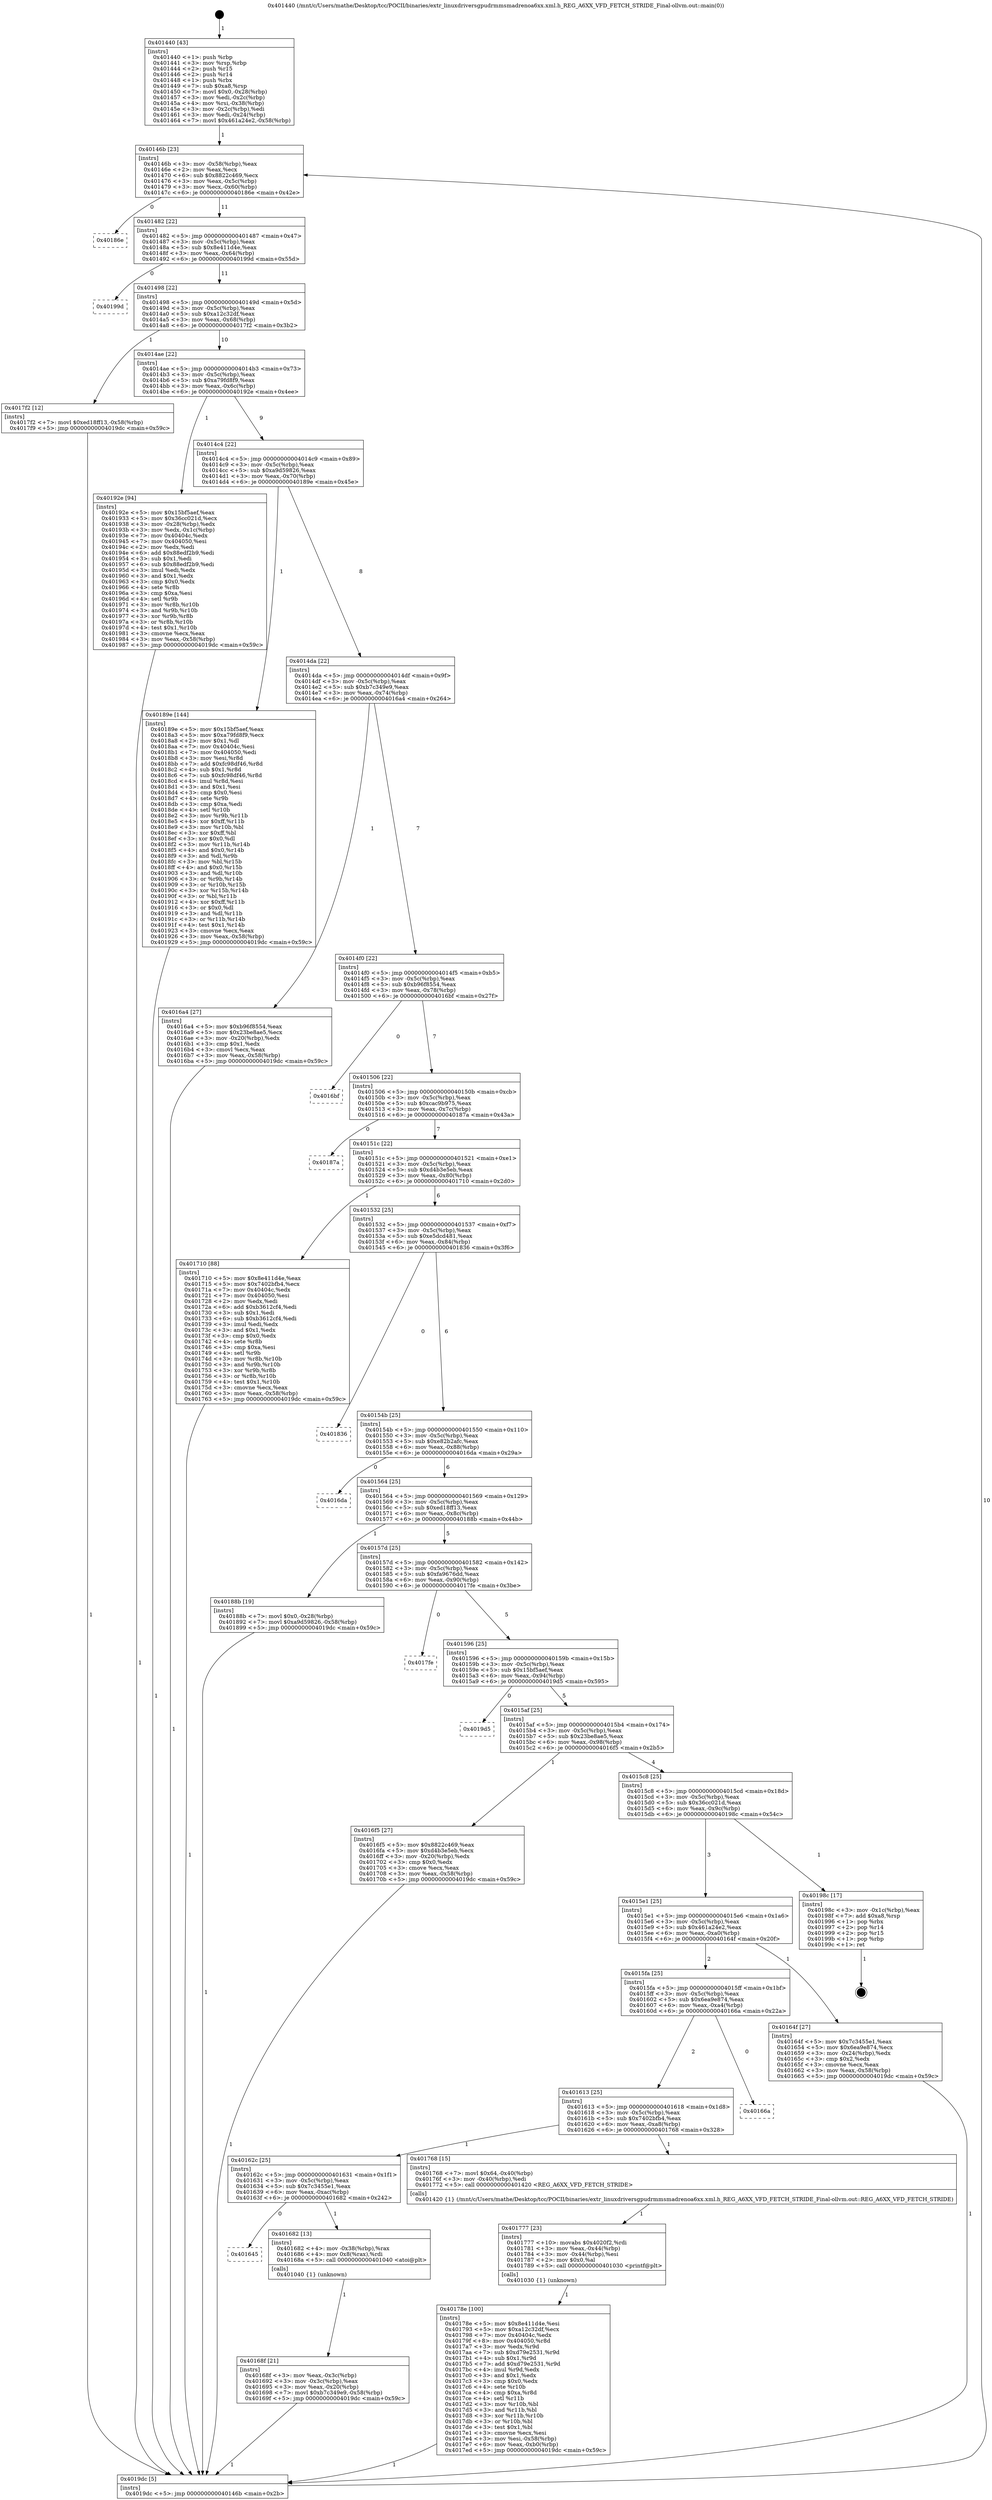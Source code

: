 digraph "0x401440" {
  label = "0x401440 (/mnt/c/Users/mathe/Desktop/tcc/POCII/binaries/extr_linuxdriversgpudrmmsmadrenoa6xx.xml.h_REG_A6XX_VFD_FETCH_STRIDE_Final-ollvm.out::main(0))"
  labelloc = "t"
  node[shape=record]

  Entry [label="",width=0.3,height=0.3,shape=circle,fillcolor=black,style=filled]
  "0x40146b" [label="{
     0x40146b [23]\l
     | [instrs]\l
     &nbsp;&nbsp;0x40146b \<+3\>: mov -0x58(%rbp),%eax\l
     &nbsp;&nbsp;0x40146e \<+2\>: mov %eax,%ecx\l
     &nbsp;&nbsp;0x401470 \<+6\>: sub $0x8822c469,%ecx\l
     &nbsp;&nbsp;0x401476 \<+3\>: mov %eax,-0x5c(%rbp)\l
     &nbsp;&nbsp;0x401479 \<+3\>: mov %ecx,-0x60(%rbp)\l
     &nbsp;&nbsp;0x40147c \<+6\>: je 000000000040186e \<main+0x42e\>\l
  }"]
  "0x40186e" [label="{
     0x40186e\l
  }", style=dashed]
  "0x401482" [label="{
     0x401482 [22]\l
     | [instrs]\l
     &nbsp;&nbsp;0x401482 \<+5\>: jmp 0000000000401487 \<main+0x47\>\l
     &nbsp;&nbsp;0x401487 \<+3\>: mov -0x5c(%rbp),%eax\l
     &nbsp;&nbsp;0x40148a \<+5\>: sub $0x8e411d4e,%eax\l
     &nbsp;&nbsp;0x40148f \<+3\>: mov %eax,-0x64(%rbp)\l
     &nbsp;&nbsp;0x401492 \<+6\>: je 000000000040199d \<main+0x55d\>\l
  }"]
  Exit [label="",width=0.3,height=0.3,shape=circle,fillcolor=black,style=filled,peripheries=2]
  "0x40199d" [label="{
     0x40199d\l
  }", style=dashed]
  "0x401498" [label="{
     0x401498 [22]\l
     | [instrs]\l
     &nbsp;&nbsp;0x401498 \<+5\>: jmp 000000000040149d \<main+0x5d\>\l
     &nbsp;&nbsp;0x40149d \<+3\>: mov -0x5c(%rbp),%eax\l
     &nbsp;&nbsp;0x4014a0 \<+5\>: sub $0xa12c32df,%eax\l
     &nbsp;&nbsp;0x4014a5 \<+3\>: mov %eax,-0x68(%rbp)\l
     &nbsp;&nbsp;0x4014a8 \<+6\>: je 00000000004017f2 \<main+0x3b2\>\l
  }"]
  "0x40178e" [label="{
     0x40178e [100]\l
     | [instrs]\l
     &nbsp;&nbsp;0x40178e \<+5\>: mov $0x8e411d4e,%esi\l
     &nbsp;&nbsp;0x401793 \<+5\>: mov $0xa12c32df,%ecx\l
     &nbsp;&nbsp;0x401798 \<+7\>: mov 0x40404c,%edx\l
     &nbsp;&nbsp;0x40179f \<+8\>: mov 0x404050,%r8d\l
     &nbsp;&nbsp;0x4017a7 \<+3\>: mov %edx,%r9d\l
     &nbsp;&nbsp;0x4017aa \<+7\>: sub $0xd79e2531,%r9d\l
     &nbsp;&nbsp;0x4017b1 \<+4\>: sub $0x1,%r9d\l
     &nbsp;&nbsp;0x4017b5 \<+7\>: add $0xd79e2531,%r9d\l
     &nbsp;&nbsp;0x4017bc \<+4\>: imul %r9d,%edx\l
     &nbsp;&nbsp;0x4017c0 \<+3\>: and $0x1,%edx\l
     &nbsp;&nbsp;0x4017c3 \<+3\>: cmp $0x0,%edx\l
     &nbsp;&nbsp;0x4017c6 \<+4\>: sete %r10b\l
     &nbsp;&nbsp;0x4017ca \<+4\>: cmp $0xa,%r8d\l
     &nbsp;&nbsp;0x4017ce \<+4\>: setl %r11b\l
     &nbsp;&nbsp;0x4017d2 \<+3\>: mov %r10b,%bl\l
     &nbsp;&nbsp;0x4017d5 \<+3\>: and %r11b,%bl\l
     &nbsp;&nbsp;0x4017d8 \<+3\>: xor %r11b,%r10b\l
     &nbsp;&nbsp;0x4017db \<+3\>: or %r10b,%bl\l
     &nbsp;&nbsp;0x4017de \<+3\>: test $0x1,%bl\l
     &nbsp;&nbsp;0x4017e1 \<+3\>: cmovne %ecx,%esi\l
     &nbsp;&nbsp;0x4017e4 \<+3\>: mov %esi,-0x58(%rbp)\l
     &nbsp;&nbsp;0x4017e7 \<+6\>: mov %eax,-0xb0(%rbp)\l
     &nbsp;&nbsp;0x4017ed \<+5\>: jmp 00000000004019dc \<main+0x59c\>\l
  }"]
  "0x4017f2" [label="{
     0x4017f2 [12]\l
     | [instrs]\l
     &nbsp;&nbsp;0x4017f2 \<+7\>: movl $0xed18ff13,-0x58(%rbp)\l
     &nbsp;&nbsp;0x4017f9 \<+5\>: jmp 00000000004019dc \<main+0x59c\>\l
  }"]
  "0x4014ae" [label="{
     0x4014ae [22]\l
     | [instrs]\l
     &nbsp;&nbsp;0x4014ae \<+5\>: jmp 00000000004014b3 \<main+0x73\>\l
     &nbsp;&nbsp;0x4014b3 \<+3\>: mov -0x5c(%rbp),%eax\l
     &nbsp;&nbsp;0x4014b6 \<+5\>: sub $0xa79fd8f9,%eax\l
     &nbsp;&nbsp;0x4014bb \<+3\>: mov %eax,-0x6c(%rbp)\l
     &nbsp;&nbsp;0x4014be \<+6\>: je 000000000040192e \<main+0x4ee\>\l
  }"]
  "0x401777" [label="{
     0x401777 [23]\l
     | [instrs]\l
     &nbsp;&nbsp;0x401777 \<+10\>: movabs $0x4020f2,%rdi\l
     &nbsp;&nbsp;0x401781 \<+3\>: mov %eax,-0x44(%rbp)\l
     &nbsp;&nbsp;0x401784 \<+3\>: mov -0x44(%rbp),%esi\l
     &nbsp;&nbsp;0x401787 \<+2\>: mov $0x0,%al\l
     &nbsp;&nbsp;0x401789 \<+5\>: call 0000000000401030 \<printf@plt\>\l
     | [calls]\l
     &nbsp;&nbsp;0x401030 \{1\} (unknown)\l
  }"]
  "0x40192e" [label="{
     0x40192e [94]\l
     | [instrs]\l
     &nbsp;&nbsp;0x40192e \<+5\>: mov $0x15bf5aef,%eax\l
     &nbsp;&nbsp;0x401933 \<+5\>: mov $0x36cc021d,%ecx\l
     &nbsp;&nbsp;0x401938 \<+3\>: mov -0x28(%rbp),%edx\l
     &nbsp;&nbsp;0x40193b \<+3\>: mov %edx,-0x1c(%rbp)\l
     &nbsp;&nbsp;0x40193e \<+7\>: mov 0x40404c,%edx\l
     &nbsp;&nbsp;0x401945 \<+7\>: mov 0x404050,%esi\l
     &nbsp;&nbsp;0x40194c \<+2\>: mov %edx,%edi\l
     &nbsp;&nbsp;0x40194e \<+6\>: add $0x88edf2b9,%edi\l
     &nbsp;&nbsp;0x401954 \<+3\>: sub $0x1,%edi\l
     &nbsp;&nbsp;0x401957 \<+6\>: sub $0x88edf2b9,%edi\l
     &nbsp;&nbsp;0x40195d \<+3\>: imul %edi,%edx\l
     &nbsp;&nbsp;0x401960 \<+3\>: and $0x1,%edx\l
     &nbsp;&nbsp;0x401963 \<+3\>: cmp $0x0,%edx\l
     &nbsp;&nbsp;0x401966 \<+4\>: sete %r8b\l
     &nbsp;&nbsp;0x40196a \<+3\>: cmp $0xa,%esi\l
     &nbsp;&nbsp;0x40196d \<+4\>: setl %r9b\l
     &nbsp;&nbsp;0x401971 \<+3\>: mov %r8b,%r10b\l
     &nbsp;&nbsp;0x401974 \<+3\>: and %r9b,%r10b\l
     &nbsp;&nbsp;0x401977 \<+3\>: xor %r9b,%r8b\l
     &nbsp;&nbsp;0x40197a \<+3\>: or %r8b,%r10b\l
     &nbsp;&nbsp;0x40197d \<+4\>: test $0x1,%r10b\l
     &nbsp;&nbsp;0x401981 \<+3\>: cmovne %ecx,%eax\l
     &nbsp;&nbsp;0x401984 \<+3\>: mov %eax,-0x58(%rbp)\l
     &nbsp;&nbsp;0x401987 \<+5\>: jmp 00000000004019dc \<main+0x59c\>\l
  }"]
  "0x4014c4" [label="{
     0x4014c4 [22]\l
     | [instrs]\l
     &nbsp;&nbsp;0x4014c4 \<+5\>: jmp 00000000004014c9 \<main+0x89\>\l
     &nbsp;&nbsp;0x4014c9 \<+3\>: mov -0x5c(%rbp),%eax\l
     &nbsp;&nbsp;0x4014cc \<+5\>: sub $0xa9d59826,%eax\l
     &nbsp;&nbsp;0x4014d1 \<+3\>: mov %eax,-0x70(%rbp)\l
     &nbsp;&nbsp;0x4014d4 \<+6\>: je 000000000040189e \<main+0x45e\>\l
  }"]
  "0x40168f" [label="{
     0x40168f [21]\l
     | [instrs]\l
     &nbsp;&nbsp;0x40168f \<+3\>: mov %eax,-0x3c(%rbp)\l
     &nbsp;&nbsp;0x401692 \<+3\>: mov -0x3c(%rbp),%eax\l
     &nbsp;&nbsp;0x401695 \<+3\>: mov %eax,-0x20(%rbp)\l
     &nbsp;&nbsp;0x401698 \<+7\>: movl $0xb7c349e9,-0x58(%rbp)\l
     &nbsp;&nbsp;0x40169f \<+5\>: jmp 00000000004019dc \<main+0x59c\>\l
  }"]
  "0x40189e" [label="{
     0x40189e [144]\l
     | [instrs]\l
     &nbsp;&nbsp;0x40189e \<+5\>: mov $0x15bf5aef,%eax\l
     &nbsp;&nbsp;0x4018a3 \<+5\>: mov $0xa79fd8f9,%ecx\l
     &nbsp;&nbsp;0x4018a8 \<+2\>: mov $0x1,%dl\l
     &nbsp;&nbsp;0x4018aa \<+7\>: mov 0x40404c,%esi\l
     &nbsp;&nbsp;0x4018b1 \<+7\>: mov 0x404050,%edi\l
     &nbsp;&nbsp;0x4018b8 \<+3\>: mov %esi,%r8d\l
     &nbsp;&nbsp;0x4018bb \<+7\>: add $0xfc98df46,%r8d\l
     &nbsp;&nbsp;0x4018c2 \<+4\>: sub $0x1,%r8d\l
     &nbsp;&nbsp;0x4018c6 \<+7\>: sub $0xfc98df46,%r8d\l
     &nbsp;&nbsp;0x4018cd \<+4\>: imul %r8d,%esi\l
     &nbsp;&nbsp;0x4018d1 \<+3\>: and $0x1,%esi\l
     &nbsp;&nbsp;0x4018d4 \<+3\>: cmp $0x0,%esi\l
     &nbsp;&nbsp;0x4018d7 \<+4\>: sete %r9b\l
     &nbsp;&nbsp;0x4018db \<+3\>: cmp $0xa,%edi\l
     &nbsp;&nbsp;0x4018de \<+4\>: setl %r10b\l
     &nbsp;&nbsp;0x4018e2 \<+3\>: mov %r9b,%r11b\l
     &nbsp;&nbsp;0x4018e5 \<+4\>: xor $0xff,%r11b\l
     &nbsp;&nbsp;0x4018e9 \<+3\>: mov %r10b,%bl\l
     &nbsp;&nbsp;0x4018ec \<+3\>: xor $0xff,%bl\l
     &nbsp;&nbsp;0x4018ef \<+3\>: xor $0x0,%dl\l
     &nbsp;&nbsp;0x4018f2 \<+3\>: mov %r11b,%r14b\l
     &nbsp;&nbsp;0x4018f5 \<+4\>: and $0x0,%r14b\l
     &nbsp;&nbsp;0x4018f9 \<+3\>: and %dl,%r9b\l
     &nbsp;&nbsp;0x4018fc \<+3\>: mov %bl,%r15b\l
     &nbsp;&nbsp;0x4018ff \<+4\>: and $0x0,%r15b\l
     &nbsp;&nbsp;0x401903 \<+3\>: and %dl,%r10b\l
     &nbsp;&nbsp;0x401906 \<+3\>: or %r9b,%r14b\l
     &nbsp;&nbsp;0x401909 \<+3\>: or %r10b,%r15b\l
     &nbsp;&nbsp;0x40190c \<+3\>: xor %r15b,%r14b\l
     &nbsp;&nbsp;0x40190f \<+3\>: or %bl,%r11b\l
     &nbsp;&nbsp;0x401912 \<+4\>: xor $0xff,%r11b\l
     &nbsp;&nbsp;0x401916 \<+3\>: or $0x0,%dl\l
     &nbsp;&nbsp;0x401919 \<+3\>: and %dl,%r11b\l
     &nbsp;&nbsp;0x40191c \<+3\>: or %r11b,%r14b\l
     &nbsp;&nbsp;0x40191f \<+4\>: test $0x1,%r14b\l
     &nbsp;&nbsp;0x401923 \<+3\>: cmovne %ecx,%eax\l
     &nbsp;&nbsp;0x401926 \<+3\>: mov %eax,-0x58(%rbp)\l
     &nbsp;&nbsp;0x401929 \<+5\>: jmp 00000000004019dc \<main+0x59c\>\l
  }"]
  "0x4014da" [label="{
     0x4014da [22]\l
     | [instrs]\l
     &nbsp;&nbsp;0x4014da \<+5\>: jmp 00000000004014df \<main+0x9f\>\l
     &nbsp;&nbsp;0x4014df \<+3\>: mov -0x5c(%rbp),%eax\l
     &nbsp;&nbsp;0x4014e2 \<+5\>: sub $0xb7c349e9,%eax\l
     &nbsp;&nbsp;0x4014e7 \<+3\>: mov %eax,-0x74(%rbp)\l
     &nbsp;&nbsp;0x4014ea \<+6\>: je 00000000004016a4 \<main+0x264\>\l
  }"]
  "0x401645" [label="{
     0x401645\l
  }", style=dashed]
  "0x4016a4" [label="{
     0x4016a4 [27]\l
     | [instrs]\l
     &nbsp;&nbsp;0x4016a4 \<+5\>: mov $0xb96f8554,%eax\l
     &nbsp;&nbsp;0x4016a9 \<+5\>: mov $0x23be8ae5,%ecx\l
     &nbsp;&nbsp;0x4016ae \<+3\>: mov -0x20(%rbp),%edx\l
     &nbsp;&nbsp;0x4016b1 \<+3\>: cmp $0x1,%edx\l
     &nbsp;&nbsp;0x4016b4 \<+3\>: cmovl %ecx,%eax\l
     &nbsp;&nbsp;0x4016b7 \<+3\>: mov %eax,-0x58(%rbp)\l
     &nbsp;&nbsp;0x4016ba \<+5\>: jmp 00000000004019dc \<main+0x59c\>\l
  }"]
  "0x4014f0" [label="{
     0x4014f0 [22]\l
     | [instrs]\l
     &nbsp;&nbsp;0x4014f0 \<+5\>: jmp 00000000004014f5 \<main+0xb5\>\l
     &nbsp;&nbsp;0x4014f5 \<+3\>: mov -0x5c(%rbp),%eax\l
     &nbsp;&nbsp;0x4014f8 \<+5\>: sub $0xb96f8554,%eax\l
     &nbsp;&nbsp;0x4014fd \<+3\>: mov %eax,-0x78(%rbp)\l
     &nbsp;&nbsp;0x401500 \<+6\>: je 00000000004016bf \<main+0x27f\>\l
  }"]
  "0x401682" [label="{
     0x401682 [13]\l
     | [instrs]\l
     &nbsp;&nbsp;0x401682 \<+4\>: mov -0x38(%rbp),%rax\l
     &nbsp;&nbsp;0x401686 \<+4\>: mov 0x8(%rax),%rdi\l
     &nbsp;&nbsp;0x40168a \<+5\>: call 0000000000401040 \<atoi@plt\>\l
     | [calls]\l
     &nbsp;&nbsp;0x401040 \{1\} (unknown)\l
  }"]
  "0x4016bf" [label="{
     0x4016bf\l
  }", style=dashed]
  "0x401506" [label="{
     0x401506 [22]\l
     | [instrs]\l
     &nbsp;&nbsp;0x401506 \<+5\>: jmp 000000000040150b \<main+0xcb\>\l
     &nbsp;&nbsp;0x40150b \<+3\>: mov -0x5c(%rbp),%eax\l
     &nbsp;&nbsp;0x40150e \<+5\>: sub $0xcac9b975,%eax\l
     &nbsp;&nbsp;0x401513 \<+3\>: mov %eax,-0x7c(%rbp)\l
     &nbsp;&nbsp;0x401516 \<+6\>: je 000000000040187a \<main+0x43a\>\l
  }"]
  "0x40162c" [label="{
     0x40162c [25]\l
     | [instrs]\l
     &nbsp;&nbsp;0x40162c \<+5\>: jmp 0000000000401631 \<main+0x1f1\>\l
     &nbsp;&nbsp;0x401631 \<+3\>: mov -0x5c(%rbp),%eax\l
     &nbsp;&nbsp;0x401634 \<+5\>: sub $0x7c3455e1,%eax\l
     &nbsp;&nbsp;0x401639 \<+6\>: mov %eax,-0xac(%rbp)\l
     &nbsp;&nbsp;0x40163f \<+6\>: je 0000000000401682 \<main+0x242\>\l
  }"]
  "0x40187a" [label="{
     0x40187a\l
  }", style=dashed]
  "0x40151c" [label="{
     0x40151c [22]\l
     | [instrs]\l
     &nbsp;&nbsp;0x40151c \<+5\>: jmp 0000000000401521 \<main+0xe1\>\l
     &nbsp;&nbsp;0x401521 \<+3\>: mov -0x5c(%rbp),%eax\l
     &nbsp;&nbsp;0x401524 \<+5\>: sub $0xd4b3e5eb,%eax\l
     &nbsp;&nbsp;0x401529 \<+3\>: mov %eax,-0x80(%rbp)\l
     &nbsp;&nbsp;0x40152c \<+6\>: je 0000000000401710 \<main+0x2d0\>\l
  }"]
  "0x401768" [label="{
     0x401768 [15]\l
     | [instrs]\l
     &nbsp;&nbsp;0x401768 \<+7\>: movl $0x64,-0x40(%rbp)\l
     &nbsp;&nbsp;0x40176f \<+3\>: mov -0x40(%rbp),%edi\l
     &nbsp;&nbsp;0x401772 \<+5\>: call 0000000000401420 \<REG_A6XX_VFD_FETCH_STRIDE\>\l
     | [calls]\l
     &nbsp;&nbsp;0x401420 \{1\} (/mnt/c/Users/mathe/Desktop/tcc/POCII/binaries/extr_linuxdriversgpudrmmsmadrenoa6xx.xml.h_REG_A6XX_VFD_FETCH_STRIDE_Final-ollvm.out::REG_A6XX_VFD_FETCH_STRIDE)\l
  }"]
  "0x401710" [label="{
     0x401710 [88]\l
     | [instrs]\l
     &nbsp;&nbsp;0x401710 \<+5\>: mov $0x8e411d4e,%eax\l
     &nbsp;&nbsp;0x401715 \<+5\>: mov $0x7402bfb4,%ecx\l
     &nbsp;&nbsp;0x40171a \<+7\>: mov 0x40404c,%edx\l
     &nbsp;&nbsp;0x401721 \<+7\>: mov 0x404050,%esi\l
     &nbsp;&nbsp;0x401728 \<+2\>: mov %edx,%edi\l
     &nbsp;&nbsp;0x40172a \<+6\>: add $0xb3612cf4,%edi\l
     &nbsp;&nbsp;0x401730 \<+3\>: sub $0x1,%edi\l
     &nbsp;&nbsp;0x401733 \<+6\>: sub $0xb3612cf4,%edi\l
     &nbsp;&nbsp;0x401739 \<+3\>: imul %edi,%edx\l
     &nbsp;&nbsp;0x40173c \<+3\>: and $0x1,%edx\l
     &nbsp;&nbsp;0x40173f \<+3\>: cmp $0x0,%edx\l
     &nbsp;&nbsp;0x401742 \<+4\>: sete %r8b\l
     &nbsp;&nbsp;0x401746 \<+3\>: cmp $0xa,%esi\l
     &nbsp;&nbsp;0x401749 \<+4\>: setl %r9b\l
     &nbsp;&nbsp;0x40174d \<+3\>: mov %r8b,%r10b\l
     &nbsp;&nbsp;0x401750 \<+3\>: and %r9b,%r10b\l
     &nbsp;&nbsp;0x401753 \<+3\>: xor %r9b,%r8b\l
     &nbsp;&nbsp;0x401756 \<+3\>: or %r8b,%r10b\l
     &nbsp;&nbsp;0x401759 \<+4\>: test $0x1,%r10b\l
     &nbsp;&nbsp;0x40175d \<+3\>: cmovne %ecx,%eax\l
     &nbsp;&nbsp;0x401760 \<+3\>: mov %eax,-0x58(%rbp)\l
     &nbsp;&nbsp;0x401763 \<+5\>: jmp 00000000004019dc \<main+0x59c\>\l
  }"]
  "0x401532" [label="{
     0x401532 [25]\l
     | [instrs]\l
     &nbsp;&nbsp;0x401532 \<+5\>: jmp 0000000000401537 \<main+0xf7\>\l
     &nbsp;&nbsp;0x401537 \<+3\>: mov -0x5c(%rbp),%eax\l
     &nbsp;&nbsp;0x40153a \<+5\>: sub $0xe5dcd481,%eax\l
     &nbsp;&nbsp;0x40153f \<+6\>: mov %eax,-0x84(%rbp)\l
     &nbsp;&nbsp;0x401545 \<+6\>: je 0000000000401836 \<main+0x3f6\>\l
  }"]
  "0x401613" [label="{
     0x401613 [25]\l
     | [instrs]\l
     &nbsp;&nbsp;0x401613 \<+5\>: jmp 0000000000401618 \<main+0x1d8\>\l
     &nbsp;&nbsp;0x401618 \<+3\>: mov -0x5c(%rbp),%eax\l
     &nbsp;&nbsp;0x40161b \<+5\>: sub $0x7402bfb4,%eax\l
     &nbsp;&nbsp;0x401620 \<+6\>: mov %eax,-0xa8(%rbp)\l
     &nbsp;&nbsp;0x401626 \<+6\>: je 0000000000401768 \<main+0x328\>\l
  }"]
  "0x401836" [label="{
     0x401836\l
  }", style=dashed]
  "0x40154b" [label="{
     0x40154b [25]\l
     | [instrs]\l
     &nbsp;&nbsp;0x40154b \<+5\>: jmp 0000000000401550 \<main+0x110\>\l
     &nbsp;&nbsp;0x401550 \<+3\>: mov -0x5c(%rbp),%eax\l
     &nbsp;&nbsp;0x401553 \<+5\>: sub $0xe82b2afc,%eax\l
     &nbsp;&nbsp;0x401558 \<+6\>: mov %eax,-0x88(%rbp)\l
     &nbsp;&nbsp;0x40155e \<+6\>: je 00000000004016da \<main+0x29a\>\l
  }"]
  "0x40166a" [label="{
     0x40166a\l
  }", style=dashed]
  "0x4016da" [label="{
     0x4016da\l
  }", style=dashed]
  "0x401564" [label="{
     0x401564 [25]\l
     | [instrs]\l
     &nbsp;&nbsp;0x401564 \<+5\>: jmp 0000000000401569 \<main+0x129\>\l
     &nbsp;&nbsp;0x401569 \<+3\>: mov -0x5c(%rbp),%eax\l
     &nbsp;&nbsp;0x40156c \<+5\>: sub $0xed18ff13,%eax\l
     &nbsp;&nbsp;0x401571 \<+6\>: mov %eax,-0x8c(%rbp)\l
     &nbsp;&nbsp;0x401577 \<+6\>: je 000000000040188b \<main+0x44b\>\l
  }"]
  "0x401440" [label="{
     0x401440 [43]\l
     | [instrs]\l
     &nbsp;&nbsp;0x401440 \<+1\>: push %rbp\l
     &nbsp;&nbsp;0x401441 \<+3\>: mov %rsp,%rbp\l
     &nbsp;&nbsp;0x401444 \<+2\>: push %r15\l
     &nbsp;&nbsp;0x401446 \<+2\>: push %r14\l
     &nbsp;&nbsp;0x401448 \<+1\>: push %rbx\l
     &nbsp;&nbsp;0x401449 \<+7\>: sub $0xa8,%rsp\l
     &nbsp;&nbsp;0x401450 \<+7\>: movl $0x0,-0x28(%rbp)\l
     &nbsp;&nbsp;0x401457 \<+3\>: mov %edi,-0x2c(%rbp)\l
     &nbsp;&nbsp;0x40145a \<+4\>: mov %rsi,-0x38(%rbp)\l
     &nbsp;&nbsp;0x40145e \<+3\>: mov -0x2c(%rbp),%edi\l
     &nbsp;&nbsp;0x401461 \<+3\>: mov %edi,-0x24(%rbp)\l
     &nbsp;&nbsp;0x401464 \<+7\>: movl $0x461a24e2,-0x58(%rbp)\l
  }"]
  "0x40188b" [label="{
     0x40188b [19]\l
     | [instrs]\l
     &nbsp;&nbsp;0x40188b \<+7\>: movl $0x0,-0x28(%rbp)\l
     &nbsp;&nbsp;0x401892 \<+7\>: movl $0xa9d59826,-0x58(%rbp)\l
     &nbsp;&nbsp;0x401899 \<+5\>: jmp 00000000004019dc \<main+0x59c\>\l
  }"]
  "0x40157d" [label="{
     0x40157d [25]\l
     | [instrs]\l
     &nbsp;&nbsp;0x40157d \<+5\>: jmp 0000000000401582 \<main+0x142\>\l
     &nbsp;&nbsp;0x401582 \<+3\>: mov -0x5c(%rbp),%eax\l
     &nbsp;&nbsp;0x401585 \<+5\>: sub $0xfa9676dd,%eax\l
     &nbsp;&nbsp;0x40158a \<+6\>: mov %eax,-0x90(%rbp)\l
     &nbsp;&nbsp;0x401590 \<+6\>: je 00000000004017fe \<main+0x3be\>\l
  }"]
  "0x4019dc" [label="{
     0x4019dc [5]\l
     | [instrs]\l
     &nbsp;&nbsp;0x4019dc \<+5\>: jmp 000000000040146b \<main+0x2b\>\l
  }"]
  "0x4017fe" [label="{
     0x4017fe\l
  }", style=dashed]
  "0x401596" [label="{
     0x401596 [25]\l
     | [instrs]\l
     &nbsp;&nbsp;0x401596 \<+5\>: jmp 000000000040159b \<main+0x15b\>\l
     &nbsp;&nbsp;0x40159b \<+3\>: mov -0x5c(%rbp),%eax\l
     &nbsp;&nbsp;0x40159e \<+5\>: sub $0x15bf5aef,%eax\l
     &nbsp;&nbsp;0x4015a3 \<+6\>: mov %eax,-0x94(%rbp)\l
     &nbsp;&nbsp;0x4015a9 \<+6\>: je 00000000004019d5 \<main+0x595\>\l
  }"]
  "0x4015fa" [label="{
     0x4015fa [25]\l
     | [instrs]\l
     &nbsp;&nbsp;0x4015fa \<+5\>: jmp 00000000004015ff \<main+0x1bf\>\l
     &nbsp;&nbsp;0x4015ff \<+3\>: mov -0x5c(%rbp),%eax\l
     &nbsp;&nbsp;0x401602 \<+5\>: sub $0x6ea9e874,%eax\l
     &nbsp;&nbsp;0x401607 \<+6\>: mov %eax,-0xa4(%rbp)\l
     &nbsp;&nbsp;0x40160d \<+6\>: je 000000000040166a \<main+0x22a\>\l
  }"]
  "0x4019d5" [label="{
     0x4019d5\l
  }", style=dashed]
  "0x4015af" [label="{
     0x4015af [25]\l
     | [instrs]\l
     &nbsp;&nbsp;0x4015af \<+5\>: jmp 00000000004015b4 \<main+0x174\>\l
     &nbsp;&nbsp;0x4015b4 \<+3\>: mov -0x5c(%rbp),%eax\l
     &nbsp;&nbsp;0x4015b7 \<+5\>: sub $0x23be8ae5,%eax\l
     &nbsp;&nbsp;0x4015bc \<+6\>: mov %eax,-0x98(%rbp)\l
     &nbsp;&nbsp;0x4015c2 \<+6\>: je 00000000004016f5 \<main+0x2b5\>\l
  }"]
  "0x40164f" [label="{
     0x40164f [27]\l
     | [instrs]\l
     &nbsp;&nbsp;0x40164f \<+5\>: mov $0x7c3455e1,%eax\l
     &nbsp;&nbsp;0x401654 \<+5\>: mov $0x6ea9e874,%ecx\l
     &nbsp;&nbsp;0x401659 \<+3\>: mov -0x24(%rbp),%edx\l
     &nbsp;&nbsp;0x40165c \<+3\>: cmp $0x2,%edx\l
     &nbsp;&nbsp;0x40165f \<+3\>: cmovne %ecx,%eax\l
     &nbsp;&nbsp;0x401662 \<+3\>: mov %eax,-0x58(%rbp)\l
     &nbsp;&nbsp;0x401665 \<+5\>: jmp 00000000004019dc \<main+0x59c\>\l
  }"]
  "0x4016f5" [label="{
     0x4016f5 [27]\l
     | [instrs]\l
     &nbsp;&nbsp;0x4016f5 \<+5\>: mov $0x8822c469,%eax\l
     &nbsp;&nbsp;0x4016fa \<+5\>: mov $0xd4b3e5eb,%ecx\l
     &nbsp;&nbsp;0x4016ff \<+3\>: mov -0x20(%rbp),%edx\l
     &nbsp;&nbsp;0x401702 \<+3\>: cmp $0x0,%edx\l
     &nbsp;&nbsp;0x401705 \<+3\>: cmove %ecx,%eax\l
     &nbsp;&nbsp;0x401708 \<+3\>: mov %eax,-0x58(%rbp)\l
     &nbsp;&nbsp;0x40170b \<+5\>: jmp 00000000004019dc \<main+0x59c\>\l
  }"]
  "0x4015c8" [label="{
     0x4015c8 [25]\l
     | [instrs]\l
     &nbsp;&nbsp;0x4015c8 \<+5\>: jmp 00000000004015cd \<main+0x18d\>\l
     &nbsp;&nbsp;0x4015cd \<+3\>: mov -0x5c(%rbp),%eax\l
     &nbsp;&nbsp;0x4015d0 \<+5\>: sub $0x36cc021d,%eax\l
     &nbsp;&nbsp;0x4015d5 \<+6\>: mov %eax,-0x9c(%rbp)\l
     &nbsp;&nbsp;0x4015db \<+6\>: je 000000000040198c \<main+0x54c\>\l
  }"]
  "0x4015e1" [label="{
     0x4015e1 [25]\l
     | [instrs]\l
     &nbsp;&nbsp;0x4015e1 \<+5\>: jmp 00000000004015e6 \<main+0x1a6\>\l
     &nbsp;&nbsp;0x4015e6 \<+3\>: mov -0x5c(%rbp),%eax\l
     &nbsp;&nbsp;0x4015e9 \<+5\>: sub $0x461a24e2,%eax\l
     &nbsp;&nbsp;0x4015ee \<+6\>: mov %eax,-0xa0(%rbp)\l
     &nbsp;&nbsp;0x4015f4 \<+6\>: je 000000000040164f \<main+0x20f\>\l
  }"]
  "0x40198c" [label="{
     0x40198c [17]\l
     | [instrs]\l
     &nbsp;&nbsp;0x40198c \<+3\>: mov -0x1c(%rbp),%eax\l
     &nbsp;&nbsp;0x40198f \<+7\>: add $0xa8,%rsp\l
     &nbsp;&nbsp;0x401996 \<+1\>: pop %rbx\l
     &nbsp;&nbsp;0x401997 \<+2\>: pop %r14\l
     &nbsp;&nbsp;0x401999 \<+2\>: pop %r15\l
     &nbsp;&nbsp;0x40199b \<+1\>: pop %rbp\l
     &nbsp;&nbsp;0x40199c \<+1\>: ret\l
  }"]
  Entry -> "0x401440" [label=" 1"]
  "0x40146b" -> "0x40186e" [label=" 0"]
  "0x40146b" -> "0x401482" [label=" 11"]
  "0x40198c" -> Exit [label=" 1"]
  "0x401482" -> "0x40199d" [label=" 0"]
  "0x401482" -> "0x401498" [label=" 11"]
  "0x40192e" -> "0x4019dc" [label=" 1"]
  "0x401498" -> "0x4017f2" [label=" 1"]
  "0x401498" -> "0x4014ae" [label=" 10"]
  "0x40189e" -> "0x4019dc" [label=" 1"]
  "0x4014ae" -> "0x40192e" [label=" 1"]
  "0x4014ae" -> "0x4014c4" [label=" 9"]
  "0x40188b" -> "0x4019dc" [label=" 1"]
  "0x4014c4" -> "0x40189e" [label=" 1"]
  "0x4014c4" -> "0x4014da" [label=" 8"]
  "0x4017f2" -> "0x4019dc" [label=" 1"]
  "0x4014da" -> "0x4016a4" [label=" 1"]
  "0x4014da" -> "0x4014f0" [label=" 7"]
  "0x40178e" -> "0x4019dc" [label=" 1"]
  "0x4014f0" -> "0x4016bf" [label=" 0"]
  "0x4014f0" -> "0x401506" [label=" 7"]
  "0x401777" -> "0x40178e" [label=" 1"]
  "0x401506" -> "0x40187a" [label=" 0"]
  "0x401506" -> "0x40151c" [label=" 7"]
  "0x401710" -> "0x4019dc" [label=" 1"]
  "0x40151c" -> "0x401710" [label=" 1"]
  "0x40151c" -> "0x401532" [label=" 6"]
  "0x4016f5" -> "0x4019dc" [label=" 1"]
  "0x401532" -> "0x401836" [label=" 0"]
  "0x401532" -> "0x40154b" [label=" 6"]
  "0x40168f" -> "0x4019dc" [label=" 1"]
  "0x40154b" -> "0x4016da" [label=" 0"]
  "0x40154b" -> "0x401564" [label=" 6"]
  "0x401682" -> "0x40168f" [label=" 1"]
  "0x401564" -> "0x40188b" [label=" 1"]
  "0x401564" -> "0x40157d" [label=" 5"]
  "0x40162c" -> "0x401682" [label=" 1"]
  "0x40157d" -> "0x4017fe" [label=" 0"]
  "0x40157d" -> "0x401596" [label=" 5"]
  "0x401768" -> "0x401777" [label=" 1"]
  "0x401596" -> "0x4019d5" [label=" 0"]
  "0x401596" -> "0x4015af" [label=" 5"]
  "0x401613" -> "0x40162c" [label=" 1"]
  "0x4015af" -> "0x4016f5" [label=" 1"]
  "0x4015af" -> "0x4015c8" [label=" 4"]
  "0x401613" -> "0x401768" [label=" 1"]
  "0x4015c8" -> "0x40198c" [label=" 1"]
  "0x4015c8" -> "0x4015e1" [label=" 3"]
  "0x4016a4" -> "0x4019dc" [label=" 1"]
  "0x4015e1" -> "0x40164f" [label=" 1"]
  "0x4015e1" -> "0x4015fa" [label=" 2"]
  "0x40164f" -> "0x4019dc" [label=" 1"]
  "0x401440" -> "0x40146b" [label=" 1"]
  "0x4019dc" -> "0x40146b" [label=" 10"]
  "0x40162c" -> "0x401645" [label=" 0"]
  "0x4015fa" -> "0x40166a" [label=" 0"]
  "0x4015fa" -> "0x401613" [label=" 2"]
}
